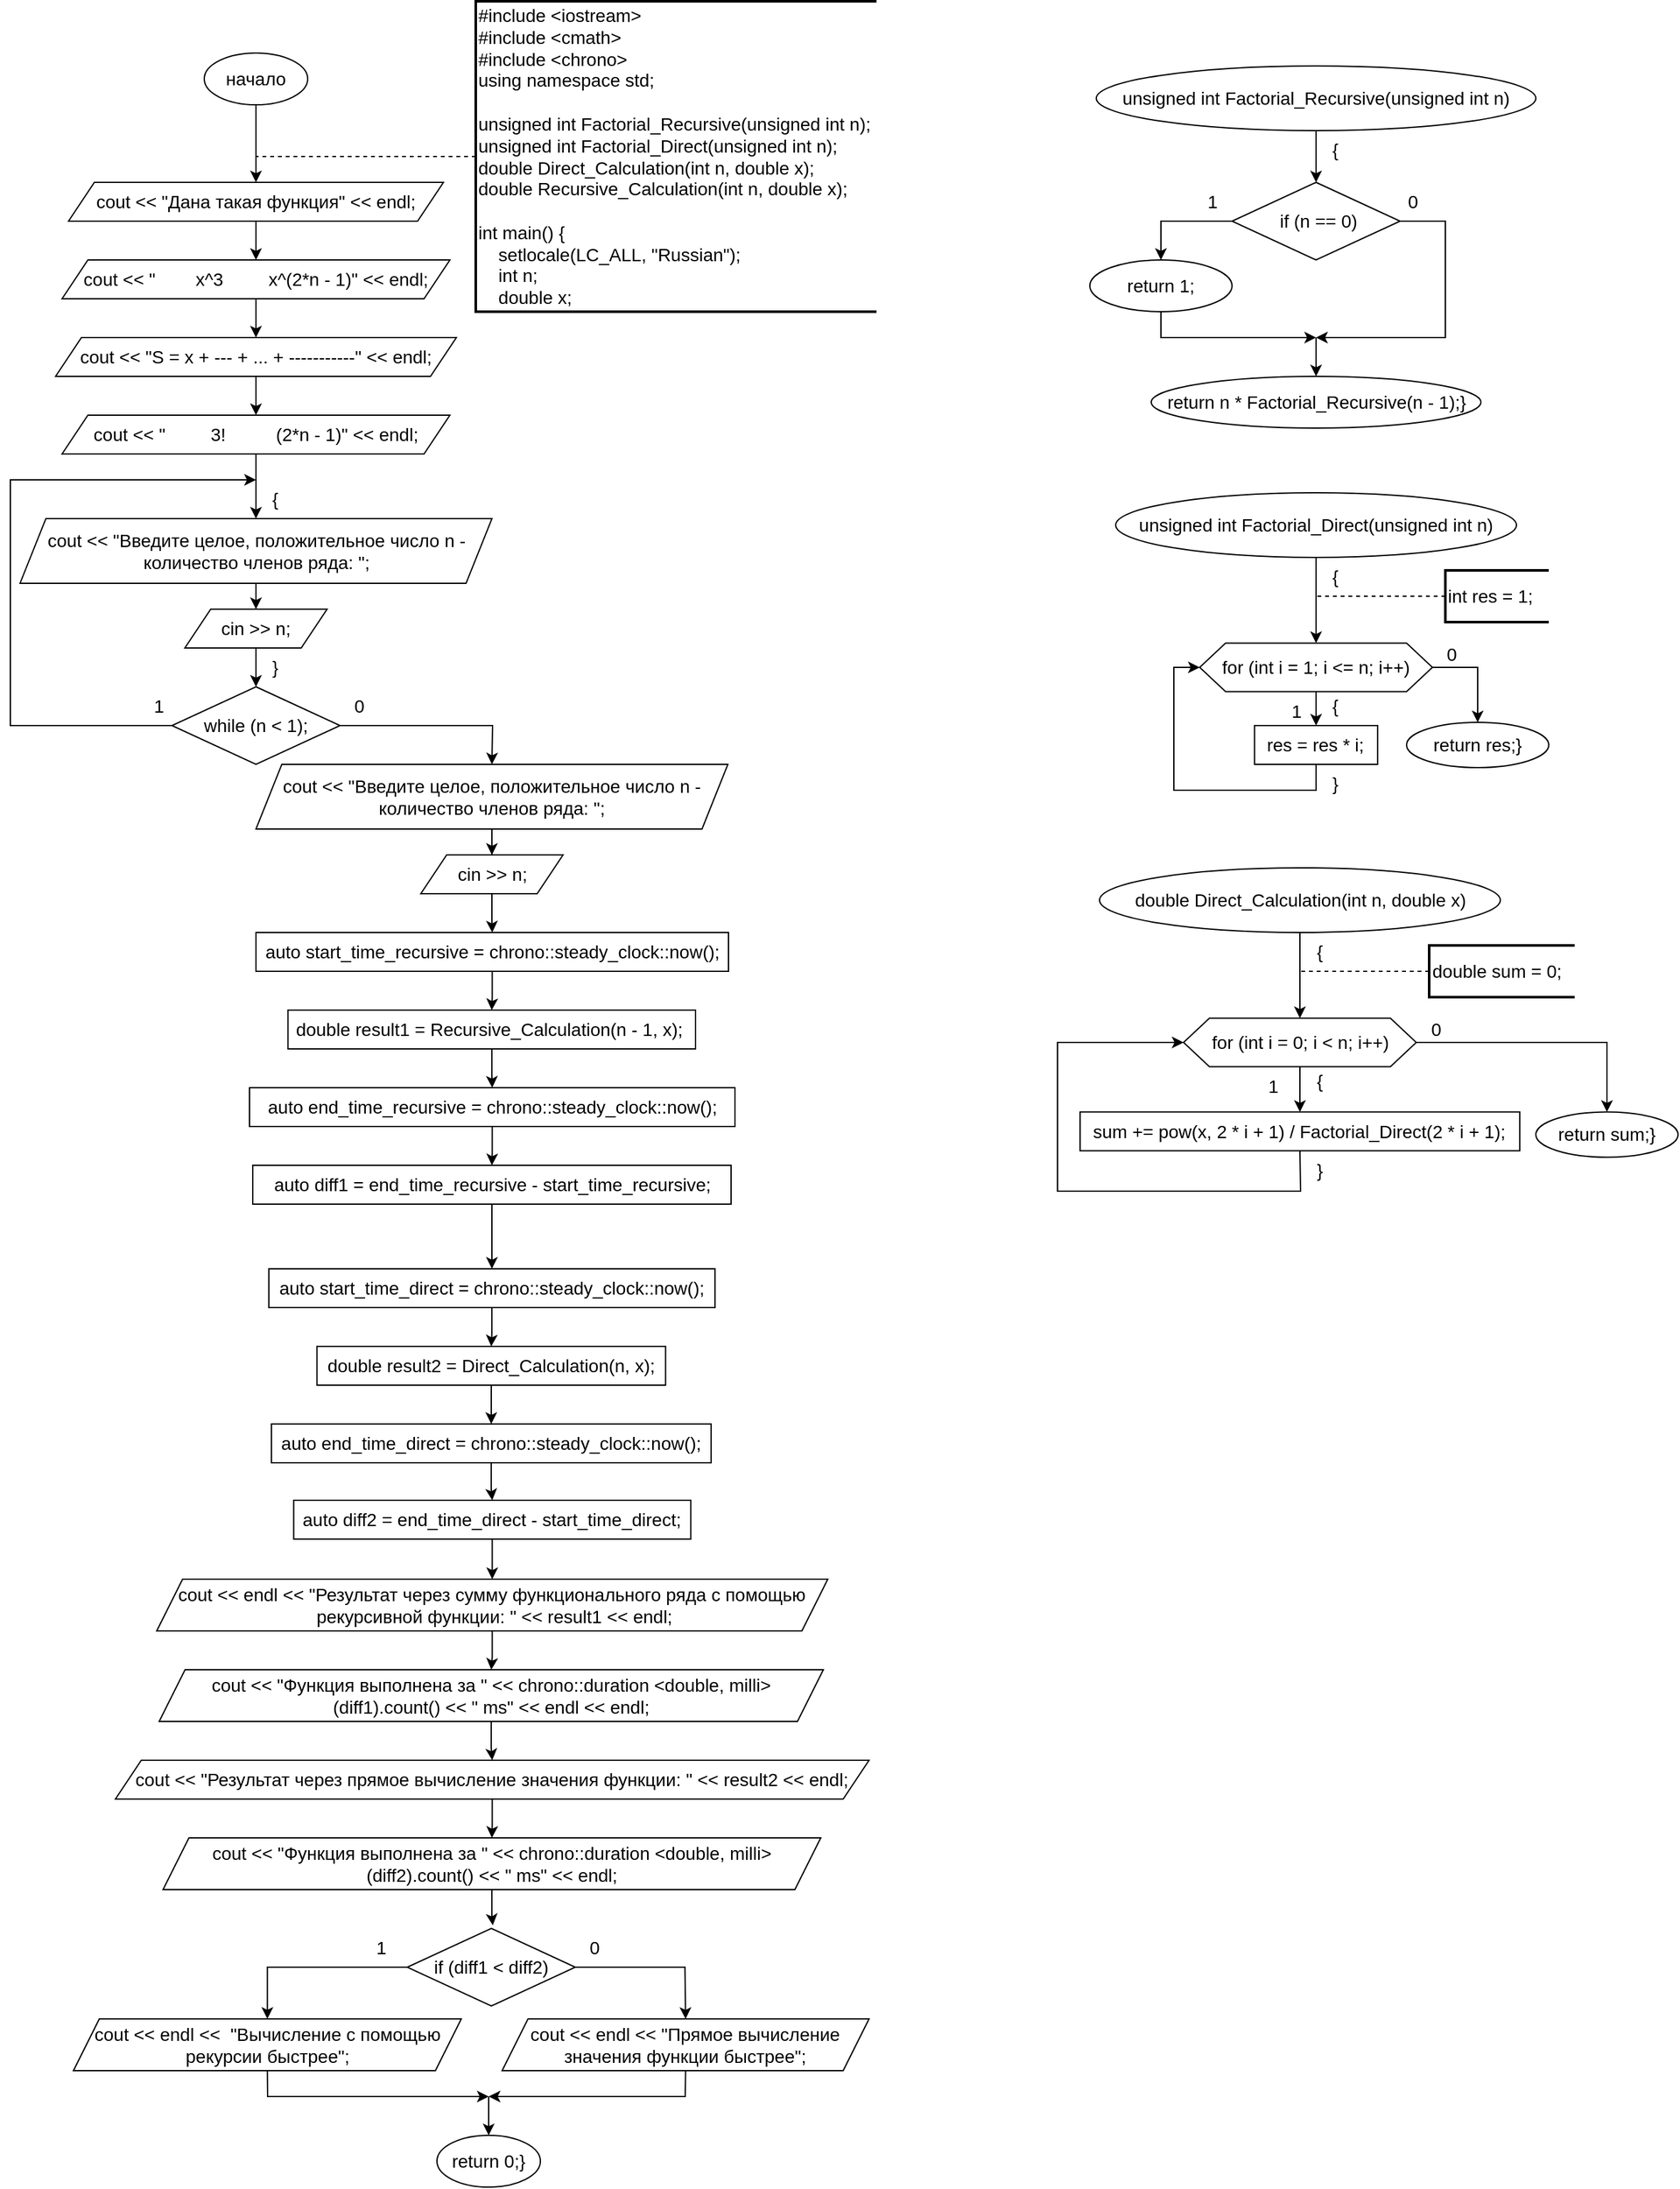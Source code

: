 <mxfile version="23.0.2" type="github">
  <diagram name="Страница — 1" id="iy4FejI6_0Sh6tDtgVHV">
    <mxGraphModel dx="1386" dy="783" grid="1" gridSize="10" guides="1" tooltips="1" connect="1" arrows="1" fold="1" page="1" pageScale="1" pageWidth="827" pageHeight="1169" math="0" shadow="0">
      <root>
        <mxCell id="0" />
        <mxCell id="1" parent="0" />
        <mxCell id="2a4HdgNqKfl-SDhQHy7p-7" style="edgeStyle=orthogonalEdgeStyle;rounded=0;orthogonalLoop=1;jettySize=auto;html=1;entryX=0.5;entryY=0;entryDx=0;entryDy=0;" edge="1" parent="1" source="2a4HdgNqKfl-SDhQHy7p-1" target="2a4HdgNqKfl-SDhQHy7p-3">
          <mxGeometry relative="1" as="geometry" />
        </mxCell>
        <mxCell id="2a4HdgNqKfl-SDhQHy7p-1" value="начало" style="ellipse;whiteSpace=wrap;html=1;fontSize=14;" vertex="1" parent="1">
          <mxGeometry x="300" y="50" width="80" height="40" as="geometry" />
        </mxCell>
        <mxCell id="2a4HdgNqKfl-SDhQHy7p-2" value="&lt;div style=&quot;font-size: 14px;&quot;&gt;#include &amp;lt;iostream&amp;gt;&lt;/div&gt;&lt;div style=&quot;font-size: 14px;&quot;&gt;#include &amp;lt;cmath&amp;gt;&lt;/div&gt;&lt;div style=&quot;font-size: 14px;&quot;&gt;#include &amp;lt;chrono&amp;gt;&lt;/div&gt;&lt;div style=&quot;font-size: 14px;&quot;&gt;using namespace std;&lt;/div&gt;&lt;div style=&quot;font-size: 14px;&quot;&gt;&lt;br style=&quot;font-size: 14px;&quot;&gt;&lt;/div&gt;&lt;div style=&quot;font-size: 14px;&quot;&gt;unsigned int Factorial_Recursive(unsigned int n);&lt;/div&gt;&lt;div style=&quot;font-size: 14px;&quot;&gt;unsigned int Factorial_Direct(unsigned int n);&lt;/div&gt;&lt;div style=&quot;font-size: 14px;&quot;&gt;double Direct_Calculation(int n, double x);&lt;/div&gt;&lt;div style=&quot;font-size: 14px;&quot;&gt;double Recursive_Calculation(int n, double x);&lt;/div&gt;&lt;div style=&quot;font-size: 14px;&quot;&gt;&lt;br style=&quot;font-size: 14px;&quot;&gt;&lt;/div&gt;&lt;div style=&quot;font-size: 14px;&quot;&gt;int main() {&lt;/div&gt;&lt;div style=&quot;font-size: 14px;&quot;&gt;&amp;nbsp; &amp;nbsp; setlocale(LC_ALL, &quot;Russian&quot;);&lt;/div&gt;&lt;div style=&quot;font-size: 14px;&quot;&gt;&amp;nbsp; &amp;nbsp; int n;&lt;/div&gt;&lt;div style=&quot;font-size: 14px;&quot;&gt;&amp;nbsp; &amp;nbsp; double x;&lt;/div&gt;" style="strokeWidth=2;html=1;shape=mxgraph.flowchart.annotation_1;align=left;pointerEvents=1;fontSize=14;" vertex="1" parent="1">
          <mxGeometry x="510" y="10" width="310" height="240" as="geometry" />
        </mxCell>
        <mxCell id="2a4HdgNqKfl-SDhQHy7p-9" style="edgeStyle=orthogonalEdgeStyle;rounded=0;orthogonalLoop=1;jettySize=auto;html=1;entryX=0.5;entryY=0;entryDx=0;entryDy=0;" edge="1" parent="1" source="2a4HdgNqKfl-SDhQHy7p-3" target="2a4HdgNqKfl-SDhQHy7p-4">
          <mxGeometry relative="1" as="geometry" />
        </mxCell>
        <mxCell id="2a4HdgNqKfl-SDhQHy7p-3" value="cout &amp;lt;&amp;lt; &quot;Дана такая функция&quot; &amp;lt;&amp;lt; endl;" style="shape=parallelogram;perimeter=parallelogramPerimeter;whiteSpace=wrap;html=1;fixedSize=1;fontSize=14;" vertex="1" parent="1">
          <mxGeometry x="195" y="150" width="290" height="30" as="geometry" />
        </mxCell>
        <mxCell id="2a4HdgNqKfl-SDhQHy7p-10" style="edgeStyle=orthogonalEdgeStyle;rounded=0;orthogonalLoop=1;jettySize=auto;html=1;entryX=0.5;entryY=0;entryDx=0;entryDy=0;" edge="1" parent="1" source="2a4HdgNqKfl-SDhQHy7p-4" target="2a4HdgNqKfl-SDhQHy7p-5">
          <mxGeometry relative="1" as="geometry" />
        </mxCell>
        <mxCell id="2a4HdgNqKfl-SDhQHy7p-4" value="cout &amp;lt;&amp;lt; &quot;&amp;nbsp; &amp;nbsp; &amp;nbsp; &amp;nbsp; x^3&amp;nbsp; &amp;nbsp; &amp;nbsp; &amp;nbsp; &amp;nbsp;x^(2*n - 1)&quot; &amp;lt;&amp;lt; endl;" style="shape=parallelogram;perimeter=parallelogramPerimeter;whiteSpace=wrap;html=1;fixedSize=1;fontSize=14;" vertex="1" parent="1">
          <mxGeometry x="190" y="210" width="300" height="30" as="geometry" />
        </mxCell>
        <mxCell id="2a4HdgNqKfl-SDhQHy7p-11" style="edgeStyle=orthogonalEdgeStyle;rounded=0;orthogonalLoop=1;jettySize=auto;html=1;entryX=0.5;entryY=0;entryDx=0;entryDy=0;" edge="1" parent="1" source="2a4HdgNqKfl-SDhQHy7p-5" target="2a4HdgNqKfl-SDhQHy7p-6">
          <mxGeometry relative="1" as="geometry" />
        </mxCell>
        <mxCell id="2a4HdgNqKfl-SDhQHy7p-5" value="cout &amp;lt;&amp;lt; &quot;S = x + --- + ... + -----------&quot; &amp;lt;&amp;lt; endl;" style="shape=parallelogram;perimeter=parallelogramPerimeter;whiteSpace=wrap;html=1;fixedSize=1;fontSize=14;" vertex="1" parent="1">
          <mxGeometry x="185" y="270" width="310" height="30" as="geometry" />
        </mxCell>
        <mxCell id="2a4HdgNqKfl-SDhQHy7p-15" style="edgeStyle=orthogonalEdgeStyle;rounded=0;orthogonalLoop=1;jettySize=auto;html=1;entryX=0.5;entryY=0;entryDx=0;entryDy=0;" edge="1" parent="1" source="2a4HdgNqKfl-SDhQHy7p-6" target="2a4HdgNqKfl-SDhQHy7p-13">
          <mxGeometry relative="1" as="geometry" />
        </mxCell>
        <mxCell id="2a4HdgNqKfl-SDhQHy7p-6" value="cout &amp;lt;&amp;lt; &quot;&amp;nbsp; &amp;nbsp; &amp;nbsp; &amp;nbsp; &amp;nbsp;3!&amp;nbsp; &amp;nbsp; &amp;nbsp; &amp;nbsp; &amp;nbsp; (2*n - 1)&quot; &amp;lt;&amp;lt; endl;" style="shape=parallelogram;perimeter=parallelogramPerimeter;whiteSpace=wrap;html=1;fixedSize=1;fontSize=14;" vertex="1" parent="1">
          <mxGeometry x="190" y="330" width="300" height="30" as="geometry" />
        </mxCell>
        <mxCell id="2a4HdgNqKfl-SDhQHy7p-8" value="" style="endArrow=none;dashed=1;html=1;rounded=0;exitX=0;exitY=0.5;exitDx=0;exitDy=0;exitPerimeter=0;" edge="1" parent="1" source="2a4HdgNqKfl-SDhQHy7p-2">
          <mxGeometry width="50" height="50" relative="1" as="geometry">
            <mxPoint x="520" y="190" as="sourcePoint" />
            <mxPoint x="340" y="130" as="targetPoint" />
          </mxGeometry>
        </mxCell>
        <mxCell id="2a4HdgNqKfl-SDhQHy7p-12" style="edgeStyle=orthogonalEdgeStyle;rounded=0;orthogonalLoop=1;jettySize=auto;html=1;entryX=0.5;entryY=0;entryDx=0;entryDy=0;" edge="1" parent="1" source="2a4HdgNqKfl-SDhQHy7p-13" target="2a4HdgNqKfl-SDhQHy7p-14">
          <mxGeometry relative="1" as="geometry" />
        </mxCell>
        <mxCell id="2a4HdgNqKfl-SDhQHy7p-13" value="cout &amp;lt;&amp;lt; &quot;Введите целое, положительное число n - количество членов ряда: &quot;;" style="shape=parallelogram;perimeter=parallelogramPerimeter;whiteSpace=wrap;html=1;fixedSize=1;fontSize=14;" vertex="1" parent="1">
          <mxGeometry x="157.5" y="410" width="365" height="50" as="geometry" />
        </mxCell>
        <mxCell id="2a4HdgNqKfl-SDhQHy7p-17" style="edgeStyle=orthogonalEdgeStyle;rounded=0;orthogonalLoop=1;jettySize=auto;html=1;entryX=0.5;entryY=0;entryDx=0;entryDy=0;" edge="1" parent="1" source="2a4HdgNqKfl-SDhQHy7p-14" target="2a4HdgNqKfl-SDhQHy7p-16">
          <mxGeometry relative="1" as="geometry" />
        </mxCell>
        <mxCell id="2a4HdgNqKfl-SDhQHy7p-14" value="cin &amp;gt;&amp;gt; n;" style="shape=parallelogram;perimeter=parallelogramPerimeter;whiteSpace=wrap;html=1;fixedSize=1;fontSize=14;" vertex="1" parent="1">
          <mxGeometry x="285" y="480" width="110" height="30" as="geometry" />
        </mxCell>
        <mxCell id="2a4HdgNqKfl-SDhQHy7p-16" value="&lt;font style=&quot;font-size: 14px;&quot;&gt;while (n &amp;lt; 1);&lt;/font&gt;" style="rhombus;whiteSpace=wrap;html=1;" vertex="1" parent="1">
          <mxGeometry x="275" y="540" width="130" height="60" as="geometry" />
        </mxCell>
        <mxCell id="2a4HdgNqKfl-SDhQHy7p-18" value="" style="endArrow=classic;html=1;rounded=0;exitX=0;exitY=0.5;exitDx=0;exitDy=0;" edge="1" parent="1" source="2a4HdgNqKfl-SDhQHy7p-16">
          <mxGeometry width="50" height="50" relative="1" as="geometry">
            <mxPoint x="510" y="450" as="sourcePoint" />
            <mxPoint x="340" y="380" as="targetPoint" />
            <Array as="points">
              <mxPoint x="150" y="570" />
              <mxPoint x="150" y="380" />
            </Array>
          </mxGeometry>
        </mxCell>
        <mxCell id="2a4HdgNqKfl-SDhQHy7p-19" value="&lt;font style=&quot;font-size: 14px;&quot;&gt;{&lt;/font&gt;" style="text;html=1;strokeColor=none;fillColor=none;align=center;verticalAlign=middle;whiteSpace=wrap;rounded=0;" vertex="1" parent="1">
          <mxGeometry x="340" y="380" width="30" height="30" as="geometry" />
        </mxCell>
        <mxCell id="2a4HdgNqKfl-SDhQHy7p-20" value="&lt;font style=&quot;font-size: 14px;&quot;&gt;}&lt;/font&gt;" style="text;html=1;strokeColor=none;fillColor=none;align=center;verticalAlign=middle;whiteSpace=wrap;rounded=0;" vertex="1" parent="1">
          <mxGeometry x="340" y="510" width="30" height="30" as="geometry" />
        </mxCell>
        <mxCell id="2a4HdgNqKfl-SDhQHy7p-21" value="&lt;font style=&quot;font-size: 14px;&quot;&gt;1&lt;/font&gt;" style="text;html=1;strokeColor=none;fillColor=none;align=center;verticalAlign=middle;whiteSpace=wrap;rounded=0;" vertex="1" parent="1">
          <mxGeometry x="250" y="540" width="30" height="30" as="geometry" />
        </mxCell>
        <mxCell id="2a4HdgNqKfl-SDhQHy7p-22" value="&lt;font style=&quot;font-size: 14px;&quot;&gt;0&lt;/font&gt;" style="text;html=1;strokeColor=none;fillColor=none;align=center;verticalAlign=middle;whiteSpace=wrap;rounded=0;" vertex="1" parent="1">
          <mxGeometry x="405" y="540" width="30" height="30" as="geometry" />
        </mxCell>
        <mxCell id="2a4HdgNqKfl-SDhQHy7p-23" style="edgeStyle=orthogonalEdgeStyle;rounded=0;orthogonalLoop=1;jettySize=auto;html=1;entryX=0.5;entryY=0;entryDx=0;entryDy=0;" edge="1" parent="1" source="2a4HdgNqKfl-SDhQHy7p-24" target="2a4HdgNqKfl-SDhQHy7p-25">
          <mxGeometry relative="1" as="geometry" />
        </mxCell>
        <mxCell id="2a4HdgNqKfl-SDhQHy7p-24" value="cout &amp;lt;&amp;lt; &quot;Введите целое, положительное число n - количество членов ряда: &quot;;" style="shape=parallelogram;perimeter=parallelogramPerimeter;whiteSpace=wrap;html=1;fixedSize=1;fontSize=14;" vertex="1" parent="1">
          <mxGeometry x="340" y="600" width="365" height="50" as="geometry" />
        </mxCell>
        <mxCell id="2a4HdgNqKfl-SDhQHy7p-29" style="edgeStyle=orthogonalEdgeStyle;rounded=0;orthogonalLoop=1;jettySize=auto;html=1;entryX=0.5;entryY=0;entryDx=0;entryDy=0;" edge="1" parent="1" source="2a4HdgNqKfl-SDhQHy7p-25" target="2a4HdgNqKfl-SDhQHy7p-28">
          <mxGeometry relative="1" as="geometry" />
        </mxCell>
        <mxCell id="2a4HdgNqKfl-SDhQHy7p-25" value="cin &amp;gt;&amp;gt; n;" style="shape=parallelogram;perimeter=parallelogramPerimeter;whiteSpace=wrap;html=1;fixedSize=1;fontSize=14;" vertex="1" parent="1">
          <mxGeometry x="467.5" y="670" width="110" height="30" as="geometry" />
        </mxCell>
        <mxCell id="2a4HdgNqKfl-SDhQHy7p-27" value="" style="endArrow=classic;html=1;rounded=0;exitX=1;exitY=0.5;exitDx=0;exitDy=0;entryX=0.5;entryY=0;entryDx=0;entryDy=0;" edge="1" parent="1" source="2a4HdgNqKfl-SDhQHy7p-16" target="2a4HdgNqKfl-SDhQHy7p-24">
          <mxGeometry width="50" height="50" relative="1" as="geometry">
            <mxPoint x="630" y="560" as="sourcePoint" />
            <mxPoint x="680" y="510" as="targetPoint" />
            <Array as="points">
              <mxPoint x="523" y="570" />
            </Array>
          </mxGeometry>
        </mxCell>
        <mxCell id="2a4HdgNqKfl-SDhQHy7p-33" style="edgeStyle=orthogonalEdgeStyle;rounded=0;orthogonalLoop=1;jettySize=auto;html=1;entryX=0.5;entryY=0;entryDx=0;entryDy=0;" edge="1" parent="1" source="2a4HdgNqKfl-SDhQHy7p-28" target="2a4HdgNqKfl-SDhQHy7p-30">
          <mxGeometry relative="1" as="geometry" />
        </mxCell>
        <mxCell id="2a4HdgNqKfl-SDhQHy7p-28" value="&lt;font style=&quot;font-size: 14px;&quot;&gt;auto start_time_recursive = chrono::steady_clock::now();&lt;/font&gt;" style="rounded=0;whiteSpace=wrap;html=1;" vertex="1" parent="1">
          <mxGeometry x="340" y="730" width="365.5" height="30" as="geometry" />
        </mxCell>
        <mxCell id="2a4HdgNqKfl-SDhQHy7p-34" style="edgeStyle=orthogonalEdgeStyle;rounded=0;orthogonalLoop=1;jettySize=auto;html=1;entryX=0.5;entryY=0;entryDx=0;entryDy=0;" edge="1" parent="1" source="2a4HdgNqKfl-SDhQHy7p-30" target="2a4HdgNqKfl-SDhQHy7p-31">
          <mxGeometry relative="1" as="geometry" />
        </mxCell>
        <mxCell id="2a4HdgNqKfl-SDhQHy7p-30" value="&lt;font style=&quot;font-size: 14px;&quot;&gt;double result1 = Recursive_Calculation(n - 1, x);&amp;nbsp;&lt;/font&gt;" style="rounded=0;whiteSpace=wrap;html=1;" vertex="1" parent="1">
          <mxGeometry x="364.75" y="790" width="315.25" height="30" as="geometry" />
        </mxCell>
        <mxCell id="2a4HdgNqKfl-SDhQHy7p-35" style="edgeStyle=orthogonalEdgeStyle;rounded=0;orthogonalLoop=1;jettySize=auto;html=1;entryX=0.5;entryY=0;entryDx=0;entryDy=0;" edge="1" parent="1" source="2a4HdgNqKfl-SDhQHy7p-31" target="2a4HdgNqKfl-SDhQHy7p-32">
          <mxGeometry relative="1" as="geometry" />
        </mxCell>
        <mxCell id="2a4HdgNqKfl-SDhQHy7p-31" value="&lt;font style=&quot;font-size: 14px;&quot;&gt;auto end_time_recursive = chrono::steady_clock::now();&lt;/font&gt;" style="rounded=0;whiteSpace=wrap;html=1;" vertex="1" parent="1">
          <mxGeometry x="335" y="850" width="375.5" height="30" as="geometry" />
        </mxCell>
        <mxCell id="2a4HdgNqKfl-SDhQHy7p-43" style="edgeStyle=orthogonalEdgeStyle;rounded=0;orthogonalLoop=1;jettySize=auto;html=1;entryX=0.5;entryY=0;entryDx=0;entryDy=0;" edge="1" parent="1" source="2a4HdgNqKfl-SDhQHy7p-32" target="2a4HdgNqKfl-SDhQHy7p-37">
          <mxGeometry relative="1" as="geometry" />
        </mxCell>
        <mxCell id="2a4HdgNqKfl-SDhQHy7p-32" value="&lt;font style=&quot;font-size: 14px;&quot;&gt;auto diff1 = end_time_recursive - start_time_recursive;&lt;/font&gt;" style="rounded=0;whiteSpace=wrap;html=1;" vertex="1" parent="1">
          <mxGeometry x="337.5" y="910" width="370" height="30" as="geometry" />
        </mxCell>
        <mxCell id="2a4HdgNqKfl-SDhQHy7p-36" style="edgeStyle=orthogonalEdgeStyle;rounded=0;orthogonalLoop=1;jettySize=auto;html=1;entryX=0.5;entryY=0;entryDx=0;entryDy=0;" edge="1" parent="1" source="2a4HdgNqKfl-SDhQHy7p-37" target="2a4HdgNqKfl-SDhQHy7p-39">
          <mxGeometry relative="1" as="geometry" />
        </mxCell>
        <mxCell id="2a4HdgNqKfl-SDhQHy7p-37" value="&lt;font style=&quot;font-size: 14px;&quot;&gt;auto start_time_direct = chrono::steady_clock::now();&lt;/font&gt;" style="rounded=0;whiteSpace=wrap;html=1;" vertex="1" parent="1">
          <mxGeometry x="349.94" y="990" width="345.13" height="30" as="geometry" />
        </mxCell>
        <mxCell id="2a4HdgNqKfl-SDhQHy7p-38" style="edgeStyle=orthogonalEdgeStyle;rounded=0;orthogonalLoop=1;jettySize=auto;html=1;entryX=0.5;entryY=0;entryDx=0;entryDy=0;" edge="1" parent="1" source="2a4HdgNqKfl-SDhQHy7p-39" target="2a4HdgNqKfl-SDhQHy7p-41">
          <mxGeometry relative="1" as="geometry" />
        </mxCell>
        <mxCell id="2a4HdgNqKfl-SDhQHy7p-39" value="&lt;font style=&quot;font-size: 14px;&quot;&gt;double result2 = Direct_Calculation(n, x);&lt;/font&gt;" style="rounded=0;whiteSpace=wrap;html=1;" vertex="1" parent="1">
          <mxGeometry x="387.19" y="1050" width="269.63" height="30" as="geometry" />
        </mxCell>
        <mxCell id="2a4HdgNqKfl-SDhQHy7p-40" style="edgeStyle=orthogonalEdgeStyle;rounded=0;orthogonalLoop=1;jettySize=auto;html=1;entryX=0.5;entryY=0;entryDx=0;entryDy=0;" edge="1" parent="1" source="2a4HdgNqKfl-SDhQHy7p-41" target="2a4HdgNqKfl-SDhQHy7p-42">
          <mxGeometry relative="1" as="geometry" />
        </mxCell>
        <mxCell id="2a4HdgNqKfl-SDhQHy7p-41" value="&lt;font style=&quot;font-size: 14px;&quot;&gt;auto end_time_direct = chrono::steady_clock::now();&lt;/font&gt;" style="rounded=0;whiteSpace=wrap;html=1;" vertex="1" parent="1">
          <mxGeometry x="351.94" y="1110" width="340.13" height="30" as="geometry" />
        </mxCell>
        <mxCell id="2a4HdgNqKfl-SDhQHy7p-48" style="edgeStyle=orthogonalEdgeStyle;rounded=0;orthogonalLoop=1;jettySize=auto;html=1;entryX=0.5;entryY=0;entryDx=0;entryDy=0;" edge="1" parent="1" source="2a4HdgNqKfl-SDhQHy7p-42" target="2a4HdgNqKfl-SDhQHy7p-45">
          <mxGeometry relative="1" as="geometry" />
        </mxCell>
        <mxCell id="2a4HdgNqKfl-SDhQHy7p-42" value="&lt;font style=&quot;font-size: 14px;&quot;&gt;auto diff2 = end_time_direct - start_time_direct;&lt;/font&gt;" style="rounded=0;whiteSpace=wrap;html=1;" vertex="1" parent="1">
          <mxGeometry x="369.19" y="1169" width="307.13" height="30" as="geometry" />
        </mxCell>
        <mxCell id="2a4HdgNqKfl-SDhQHy7p-44" style="edgeStyle=orthogonalEdgeStyle;rounded=0;orthogonalLoop=1;jettySize=auto;html=1;entryX=0.5;entryY=0;entryDx=0;entryDy=0;" edge="1" parent="1" source="2a4HdgNqKfl-SDhQHy7p-45" target="2a4HdgNqKfl-SDhQHy7p-46">
          <mxGeometry relative="1" as="geometry" />
        </mxCell>
        <mxCell id="2a4HdgNqKfl-SDhQHy7p-45" value="cout &amp;lt;&amp;lt; endl &amp;lt;&amp;lt; &quot;Результат через сумму&amp;nbsp;функционального ряда с помощью&lt;br&gt;&amp;nbsp;рекурсивной функции: &quot; &amp;lt;&amp;lt; result1 &amp;lt;&amp;lt; endl;" style="shape=parallelogram;perimeter=parallelogramPerimeter;whiteSpace=wrap;html=1;fixedSize=1;fontSize=14;" vertex="1" parent="1">
          <mxGeometry x="263.23" y="1230" width="519.06" height="40" as="geometry" />
        </mxCell>
        <mxCell id="2a4HdgNqKfl-SDhQHy7p-52" style="edgeStyle=orthogonalEdgeStyle;rounded=0;orthogonalLoop=1;jettySize=auto;html=1;entryX=0.5;entryY=0;entryDx=0;entryDy=0;" edge="1" parent="1" source="2a4HdgNqKfl-SDhQHy7p-46" target="2a4HdgNqKfl-SDhQHy7p-50">
          <mxGeometry relative="1" as="geometry" />
        </mxCell>
        <mxCell id="2a4HdgNqKfl-SDhQHy7p-46" value="cout &amp;lt;&amp;lt; &quot;Функция выполнена за &quot; &amp;lt;&amp;lt;&amp;nbsp;chrono::duration &amp;lt;double, milli&amp;gt;(diff1).count() &amp;lt;&amp;lt; &quot; ms&quot; &amp;lt;&amp;lt; endl &amp;lt;&amp;lt; endl;" style="shape=parallelogram;perimeter=parallelogramPerimeter;whiteSpace=wrap;html=1;fixedSize=1;fontSize=14;" vertex="1" parent="1">
          <mxGeometry x="265.15" y="1300" width="513.71" height="40" as="geometry" />
        </mxCell>
        <mxCell id="2a4HdgNqKfl-SDhQHy7p-49" style="edgeStyle=orthogonalEdgeStyle;rounded=0;orthogonalLoop=1;jettySize=auto;html=1;entryX=0.5;entryY=0;entryDx=0;entryDy=0;" edge="1" parent="1" source="2a4HdgNqKfl-SDhQHy7p-50" target="2a4HdgNqKfl-SDhQHy7p-51">
          <mxGeometry relative="1" as="geometry" />
        </mxCell>
        <mxCell id="2a4HdgNqKfl-SDhQHy7p-50" value="cout &amp;lt;&amp;lt; &quot;Результат через прямое вычисление значения функции: &quot; &amp;lt;&amp;lt; result2 &amp;lt;&amp;lt; endl;" style="shape=parallelogram;perimeter=parallelogramPerimeter;whiteSpace=wrap;html=1;fixedSize=1;fontSize=14;" vertex="1" parent="1">
          <mxGeometry x="231.29" y="1370" width="582.93" height="30" as="geometry" />
        </mxCell>
        <mxCell id="2a4HdgNqKfl-SDhQHy7p-51" value="cout &amp;lt;&amp;lt; &quot;Функция выполнена за &quot; &amp;lt;&amp;lt;&amp;nbsp;chrono::duration &amp;lt;double, milli&amp;gt;(diff2).count() &amp;lt;&amp;lt; &quot; ms&quot; &amp;lt;&amp;lt; endl;" style="shape=parallelogram;perimeter=parallelogramPerimeter;whiteSpace=wrap;html=1;fixedSize=1;fontSize=14;" vertex="1" parent="1">
          <mxGeometry x="268.14" y="1430" width="508.73" height="40" as="geometry" />
        </mxCell>
        <mxCell id="2a4HdgNqKfl-SDhQHy7p-53" value="&lt;font style=&quot;font-size: 14px;&quot;&gt;if (diff1 &amp;lt; diff2)&lt;/font&gt;" style="rhombus;whiteSpace=wrap;html=1;" vertex="1" parent="1">
          <mxGeometry x="457.01" y="1500" width="130" height="60" as="geometry" />
        </mxCell>
        <mxCell id="2a4HdgNqKfl-SDhQHy7p-55" value="cout &amp;lt;&amp;lt; endl &amp;lt;&amp;lt;&amp;nbsp; &quot;Вычисление с помощью рекурсии быстрее&quot;;" style="shape=parallelogram;perimeter=parallelogramPerimeter;whiteSpace=wrap;html=1;fixedSize=1;fontSize=14;" vertex="1" parent="1">
          <mxGeometry x="198.81" y="1570" width="300" height="40" as="geometry" />
        </mxCell>
        <mxCell id="2a4HdgNqKfl-SDhQHy7p-56" value="cout &amp;lt;&amp;lt; endl &amp;lt;&amp;lt; &quot;Прямое вычисление значения функции быстрее&quot;;" style="shape=parallelogram;perimeter=parallelogramPerimeter;whiteSpace=wrap;html=1;fixedSize=1;fontSize=14;" vertex="1" parent="1">
          <mxGeometry x="530.41" y="1570" width="283.81" height="40" as="geometry" />
        </mxCell>
        <mxCell id="2a4HdgNqKfl-SDhQHy7p-57" value="" style="endArrow=classic;html=1;rounded=0;exitX=1;exitY=0.5;exitDx=0;exitDy=0;entryX=0.5;entryY=0;entryDx=0;entryDy=0;" edge="1" parent="1" source="2a4HdgNqKfl-SDhQHy7p-53" target="2a4HdgNqKfl-SDhQHy7p-56">
          <mxGeometry width="50" height="50" relative="1" as="geometry">
            <mxPoint x="583.81" y="1490" as="sourcePoint" />
            <mxPoint x="671.905" y="1570" as="targetPoint" />
            <Array as="points">
              <mxPoint x="671.81" y="1530" />
            </Array>
          </mxGeometry>
        </mxCell>
        <mxCell id="2a4HdgNqKfl-SDhQHy7p-58" value="" style="endArrow=classic;html=1;rounded=0;exitX=0;exitY=0.5;exitDx=0;exitDy=0;entryX=0.5;entryY=0;entryDx=0;entryDy=0;" edge="1" parent="1" source="2a4HdgNqKfl-SDhQHy7p-53" target="2a4HdgNqKfl-SDhQHy7p-55">
          <mxGeometry width="50" height="50" relative="1" as="geometry">
            <mxPoint x="583.81" y="1490" as="sourcePoint" />
            <mxPoint x="633.81" y="1440" as="targetPoint" />
            <Array as="points">
              <mxPoint x="348.81" y="1530" />
            </Array>
          </mxGeometry>
        </mxCell>
        <mxCell id="2a4HdgNqKfl-SDhQHy7p-59" value="&lt;font style=&quot;font-size: 14px;&quot;&gt;1&lt;/font&gt;" style="text;html=1;strokeColor=none;fillColor=none;align=center;verticalAlign=middle;whiteSpace=wrap;rounded=0;" vertex="1" parent="1">
          <mxGeometry x="421.57" y="1500" width="30" height="30" as="geometry" />
        </mxCell>
        <mxCell id="2a4HdgNqKfl-SDhQHy7p-60" value="&lt;font style=&quot;font-size: 14px;&quot;&gt;0&lt;/font&gt;" style="text;html=1;strokeColor=none;fillColor=none;align=center;verticalAlign=middle;whiteSpace=wrap;rounded=0;" vertex="1" parent="1">
          <mxGeometry x="587.01" y="1500" width="30" height="30" as="geometry" />
        </mxCell>
        <mxCell id="2a4HdgNqKfl-SDhQHy7p-61" style="edgeStyle=orthogonalEdgeStyle;rounded=0;orthogonalLoop=1;jettySize=auto;html=1;entryX=0.509;entryY=-0.039;entryDx=0;entryDy=0;entryPerimeter=0;" edge="1" parent="1" source="2a4HdgNqKfl-SDhQHy7p-51" target="2a4HdgNqKfl-SDhQHy7p-53">
          <mxGeometry relative="1" as="geometry" />
        </mxCell>
        <mxCell id="2a4HdgNqKfl-SDhQHy7p-62" value="" style="endArrow=classic;html=1;rounded=0;exitX=0.5;exitY=1;exitDx=0;exitDy=0;" edge="1" parent="1" source="2a4HdgNqKfl-SDhQHy7p-55">
          <mxGeometry width="50" height="50" relative="1" as="geometry">
            <mxPoint x="640" y="1590" as="sourcePoint" />
            <mxPoint x="520" y="1630" as="targetPoint" />
            <Array as="points">
              <mxPoint x="349" y="1630" />
            </Array>
          </mxGeometry>
        </mxCell>
        <mxCell id="2a4HdgNqKfl-SDhQHy7p-63" value="" style="endArrow=classic;html=1;rounded=0;exitX=0.5;exitY=1;exitDx=0;exitDy=0;" edge="1" parent="1" source="2a4HdgNqKfl-SDhQHy7p-56">
          <mxGeometry width="50" height="50" relative="1" as="geometry">
            <mxPoint x="540" y="1600" as="sourcePoint" />
            <mxPoint x="520" y="1630" as="targetPoint" />
            <Array as="points">
              <mxPoint x="672" y="1630" />
            </Array>
          </mxGeometry>
        </mxCell>
        <mxCell id="2a4HdgNqKfl-SDhQHy7p-64" value="return 0;}" style="ellipse;whiteSpace=wrap;html=1;fontSize=14;" vertex="1" parent="1">
          <mxGeometry x="480" y="1660" width="80" height="40" as="geometry" />
        </mxCell>
        <mxCell id="2a4HdgNqKfl-SDhQHy7p-65" value="" style="endArrow=classic;html=1;rounded=0;entryX=0.5;entryY=0;entryDx=0;entryDy=0;" edge="1" parent="1" target="2a4HdgNqKfl-SDhQHy7p-64">
          <mxGeometry width="50" height="50" relative="1" as="geometry">
            <mxPoint x="520" y="1630" as="sourcePoint" />
            <mxPoint x="760" y="1570" as="targetPoint" />
          </mxGeometry>
        </mxCell>
        <mxCell id="2a4HdgNqKfl-SDhQHy7p-68" style="edgeStyle=orthogonalEdgeStyle;rounded=0;orthogonalLoop=1;jettySize=auto;html=1;entryX=0.5;entryY=0;entryDx=0;entryDy=0;" edge="1" parent="1" source="2a4HdgNqKfl-SDhQHy7p-66" target="2a4HdgNqKfl-SDhQHy7p-67">
          <mxGeometry relative="1" as="geometry" />
        </mxCell>
        <mxCell id="2a4HdgNqKfl-SDhQHy7p-66" value="unsigned int Factorial_Recursive(unsigned int n)" style="ellipse;whiteSpace=wrap;html=1;fontSize=14;" vertex="1" parent="1">
          <mxGeometry x="990" y="60" width="340" height="50" as="geometry" />
        </mxCell>
        <mxCell id="2a4HdgNqKfl-SDhQHy7p-67" value="&lt;font style=&quot;font-size: 14px;&quot;&gt;&amp;nbsp;if (n == 0)&lt;/font&gt;" style="rhombus;whiteSpace=wrap;html=1;" vertex="1" parent="1">
          <mxGeometry x="1095" y="150" width="130" height="60" as="geometry" />
        </mxCell>
        <mxCell id="2a4HdgNqKfl-SDhQHy7p-69" value="return 1;" style="ellipse;whiteSpace=wrap;html=1;fontSize=14;" vertex="1" parent="1">
          <mxGeometry x="985" y="210" width="110" height="40" as="geometry" />
        </mxCell>
        <mxCell id="2a4HdgNqKfl-SDhQHy7p-71" value="" style="endArrow=classic;html=1;rounded=0;exitX=0;exitY=0.5;exitDx=0;exitDy=0;entryX=0.5;entryY=0;entryDx=0;entryDy=0;" edge="1" parent="1" source="2a4HdgNqKfl-SDhQHy7p-67" target="2a4HdgNqKfl-SDhQHy7p-69">
          <mxGeometry width="50" height="50" relative="1" as="geometry">
            <mxPoint x="1070" y="180" as="sourcePoint" />
            <mxPoint x="1120" y="130" as="targetPoint" />
            <Array as="points">
              <mxPoint x="1040" y="180" />
            </Array>
          </mxGeometry>
        </mxCell>
        <mxCell id="2a4HdgNqKfl-SDhQHy7p-72" value="" style="endArrow=classic;html=1;rounded=0;exitX=1;exitY=0.5;exitDx=0;exitDy=0;" edge="1" parent="1" source="2a4HdgNqKfl-SDhQHy7p-67">
          <mxGeometry width="50" height="50" relative="1" as="geometry">
            <mxPoint x="1240" y="200" as="sourcePoint" />
            <mxPoint x="1160" y="270" as="targetPoint" />
            <Array as="points">
              <mxPoint x="1260" y="180" />
              <mxPoint x="1260" y="270" />
            </Array>
          </mxGeometry>
        </mxCell>
        <mxCell id="2a4HdgNqKfl-SDhQHy7p-73" value="" style="endArrow=classic;html=1;rounded=0;exitX=0.5;exitY=1;exitDx=0;exitDy=0;" edge="1" parent="1" source="2a4HdgNqKfl-SDhQHy7p-69">
          <mxGeometry width="50" height="50" relative="1" as="geometry">
            <mxPoint x="1240" y="200" as="sourcePoint" />
            <mxPoint x="1160" y="270" as="targetPoint" />
            <Array as="points">
              <mxPoint x="1040" y="270" />
            </Array>
          </mxGeometry>
        </mxCell>
        <mxCell id="2a4HdgNqKfl-SDhQHy7p-74" value="&lt;font style=&quot;font-size: 14px;&quot;&gt;1&lt;/font&gt;" style="text;html=1;strokeColor=none;fillColor=none;align=center;verticalAlign=middle;whiteSpace=wrap;rounded=0;" vertex="1" parent="1">
          <mxGeometry x="1065" y="150" width="30" height="30" as="geometry" />
        </mxCell>
        <mxCell id="2a4HdgNqKfl-SDhQHy7p-75" value="&lt;font style=&quot;font-size: 14px;&quot;&gt;0&lt;/font&gt;" style="text;html=1;strokeColor=none;fillColor=none;align=center;verticalAlign=middle;whiteSpace=wrap;rounded=0;" vertex="1" parent="1">
          <mxGeometry x="1220" y="150" width="30" height="30" as="geometry" />
        </mxCell>
        <mxCell id="2a4HdgNqKfl-SDhQHy7p-76" value="return n * Factorial_Recursive(n - 1);}" style="ellipse;whiteSpace=wrap;html=1;fontSize=14;" vertex="1" parent="1">
          <mxGeometry x="1032.5" y="300" width="255" height="40" as="geometry" />
        </mxCell>
        <mxCell id="2a4HdgNqKfl-SDhQHy7p-77" value="" style="endArrow=classic;html=1;rounded=0;entryX=0.5;entryY=0;entryDx=0;entryDy=0;" edge="1" parent="1" target="2a4HdgNqKfl-SDhQHy7p-76">
          <mxGeometry width="50" height="50" relative="1" as="geometry">
            <mxPoint x="1160" y="270" as="sourcePoint" />
            <mxPoint x="1340" y="200" as="targetPoint" />
          </mxGeometry>
        </mxCell>
        <mxCell id="2a4HdgNqKfl-SDhQHy7p-78" value="&lt;font style=&quot;font-size: 14px;&quot;&gt;{&lt;/font&gt;" style="text;html=1;strokeColor=none;fillColor=none;align=center;verticalAlign=middle;whiteSpace=wrap;rounded=0;" vertex="1" parent="1">
          <mxGeometry x="1160" y="110" width="30" height="30" as="geometry" />
        </mxCell>
        <mxCell id="2a4HdgNqKfl-SDhQHy7p-82" style="edgeStyle=orthogonalEdgeStyle;rounded=0;orthogonalLoop=1;jettySize=auto;html=1;entryX=0.5;entryY=0;entryDx=0;entryDy=0;" edge="1" parent="1" source="2a4HdgNqKfl-SDhQHy7p-79" target="2a4HdgNqKfl-SDhQHy7p-81">
          <mxGeometry relative="1" as="geometry" />
        </mxCell>
        <mxCell id="2a4HdgNqKfl-SDhQHy7p-79" value="unsigned int Factorial_Direct(unsigned int n)" style="ellipse;whiteSpace=wrap;html=1;fontSize=14;" vertex="1" parent="1">
          <mxGeometry x="1005.01" y="390" width="310" height="50" as="geometry" />
        </mxCell>
        <mxCell id="2a4HdgNqKfl-SDhQHy7p-80" value="&lt;div style=&quot;&quot;&gt;int res = 1;&lt;br&gt;&lt;/div&gt;" style="strokeWidth=2;html=1;shape=mxgraph.flowchart.annotation_1;align=left;pointerEvents=1;fontSize=14;" vertex="1" parent="1">
          <mxGeometry x="1260" y="450" width="80" height="40" as="geometry" />
        </mxCell>
        <mxCell id="2a4HdgNqKfl-SDhQHy7p-85" style="edgeStyle=orthogonalEdgeStyle;rounded=0;orthogonalLoop=1;jettySize=auto;html=1;entryX=0.5;entryY=0;entryDx=0;entryDy=0;" edge="1" parent="1" source="2a4HdgNqKfl-SDhQHy7p-81" target="2a4HdgNqKfl-SDhQHy7p-84">
          <mxGeometry relative="1" as="geometry" />
        </mxCell>
        <mxCell id="2a4HdgNqKfl-SDhQHy7p-81" value="&lt;font style=&quot;font-size: 14px;&quot;&gt;for (int i = 1; i &amp;lt;= n; i++)&lt;/font&gt;" style="shape=hexagon;perimeter=hexagonPerimeter2;whiteSpace=wrap;html=1;fixedSize=1;" vertex="1" parent="1">
          <mxGeometry x="1070" y="506.25" width="180" height="37.5" as="geometry" />
        </mxCell>
        <mxCell id="2a4HdgNqKfl-SDhQHy7p-83" value="" style="endArrow=none;dashed=1;html=1;rounded=0;exitX=0;exitY=0.5;exitDx=0;exitDy=0;exitPerimeter=0;" edge="1" parent="1" source="2a4HdgNqKfl-SDhQHy7p-80">
          <mxGeometry width="50" height="50" relative="1" as="geometry">
            <mxPoint x="1330" y="470" as="sourcePoint" />
            <mxPoint x="1160" y="470" as="targetPoint" />
          </mxGeometry>
        </mxCell>
        <mxCell id="2a4HdgNqKfl-SDhQHy7p-84" value="&lt;font style=&quot;font-size: 14px;&quot;&gt;res = res * i;&lt;/font&gt;" style="rounded=0;whiteSpace=wrap;html=1;" vertex="1" parent="1">
          <mxGeometry x="1112.38" y="570" width="95.25" height="30" as="geometry" />
        </mxCell>
        <mxCell id="2a4HdgNqKfl-SDhQHy7p-86" value="&lt;font style=&quot;font-size: 14px;&quot;&gt;{&lt;/font&gt;" style="text;html=1;strokeColor=none;fillColor=none;align=center;verticalAlign=middle;whiteSpace=wrap;rounded=0;" vertex="1" parent="1">
          <mxGeometry x="1160" y="440" width="30" height="30" as="geometry" />
        </mxCell>
        <mxCell id="2a4HdgNqKfl-SDhQHy7p-87" value="&lt;font style=&quot;font-size: 14px;&quot;&gt;{&lt;/font&gt;" style="text;html=1;strokeColor=none;fillColor=none;align=center;verticalAlign=middle;whiteSpace=wrap;rounded=0;" vertex="1" parent="1">
          <mxGeometry x="1160" y="540" width="30" height="30" as="geometry" />
        </mxCell>
        <mxCell id="2a4HdgNqKfl-SDhQHy7p-88" value="" style="endArrow=classic;html=1;rounded=0;exitX=0.5;exitY=1;exitDx=0;exitDy=0;entryX=0;entryY=0.5;entryDx=0;entryDy=0;" edge="1" parent="1" source="2a4HdgNqKfl-SDhQHy7p-84" target="2a4HdgNqKfl-SDhQHy7p-81">
          <mxGeometry width="50" height="50" relative="1" as="geometry">
            <mxPoint x="1015" y="620" as="sourcePoint" />
            <mxPoint x="1065" y="570" as="targetPoint" />
            <Array as="points">
              <mxPoint x="1160" y="620" />
              <mxPoint x="1050" y="620" />
              <mxPoint x="1050" y="525" />
            </Array>
          </mxGeometry>
        </mxCell>
        <mxCell id="2a4HdgNqKfl-SDhQHy7p-89" value="" style="endArrow=classic;html=1;rounded=0;exitX=1;exitY=0.5;exitDx=0;exitDy=0;entryX=0.5;entryY=0;entryDx=0;entryDy=0;" edge="1" parent="1" source="2a4HdgNqKfl-SDhQHy7p-81" target="2a4HdgNqKfl-SDhQHy7p-90">
          <mxGeometry width="50" height="50" relative="1" as="geometry">
            <mxPoint x="1160" y="510" as="sourcePoint" />
            <mxPoint x="1280" y="550" as="targetPoint" />
            <Array as="points">
              <mxPoint x="1285" y="525" />
            </Array>
          </mxGeometry>
        </mxCell>
        <mxCell id="2a4HdgNqKfl-SDhQHy7p-90" value="return res;}" style="ellipse;whiteSpace=wrap;html=1;fontSize=14;" vertex="1" parent="1">
          <mxGeometry x="1230" y="567.5" width="110" height="35" as="geometry" />
        </mxCell>
        <mxCell id="2a4HdgNqKfl-SDhQHy7p-91" style="edgeStyle=orthogonalEdgeStyle;rounded=0;orthogonalLoop=1;jettySize=auto;html=1;entryX=0.5;entryY=0;entryDx=0;entryDy=0;" edge="1" parent="1" source="2a4HdgNqKfl-SDhQHy7p-92" target="2a4HdgNqKfl-SDhQHy7p-95">
          <mxGeometry relative="1" as="geometry" />
        </mxCell>
        <mxCell id="2a4HdgNqKfl-SDhQHy7p-92" value="double Direct_Calculation(int n, double x)" style="ellipse;whiteSpace=wrap;html=1;fontSize=14;" vertex="1" parent="1">
          <mxGeometry x="992.51" y="680" width="310" height="50" as="geometry" />
        </mxCell>
        <mxCell id="2a4HdgNqKfl-SDhQHy7p-93" value="&lt;div style=&quot;&quot;&gt;double sum = 0;&lt;br&gt;&lt;/div&gt;" style="strokeWidth=2;html=1;shape=mxgraph.flowchart.annotation_1;align=left;pointerEvents=1;fontSize=14;" vertex="1" parent="1">
          <mxGeometry x="1247.5" y="740" width="112.5" height="40" as="geometry" />
        </mxCell>
        <mxCell id="2a4HdgNqKfl-SDhQHy7p-94" style="edgeStyle=orthogonalEdgeStyle;rounded=0;orthogonalLoop=1;jettySize=auto;html=1;entryX=0.5;entryY=0;entryDx=0;entryDy=0;" edge="1" parent="1" source="2a4HdgNqKfl-SDhQHy7p-95" target="2a4HdgNqKfl-SDhQHy7p-97">
          <mxGeometry relative="1" as="geometry" />
        </mxCell>
        <mxCell id="2a4HdgNqKfl-SDhQHy7p-95" value="&lt;font style=&quot;font-size: 14px;&quot;&gt;for (int i = 0; i &amp;lt; n; i++)&lt;/font&gt;" style="shape=hexagon;perimeter=hexagonPerimeter2;whiteSpace=wrap;html=1;fixedSize=1;" vertex="1" parent="1">
          <mxGeometry x="1057.5" y="796.25" width="180" height="37.5" as="geometry" />
        </mxCell>
        <mxCell id="2a4HdgNqKfl-SDhQHy7p-96" value="" style="endArrow=none;dashed=1;html=1;rounded=0;exitX=0;exitY=0.5;exitDx=0;exitDy=0;exitPerimeter=0;" edge="1" parent="1" source="2a4HdgNqKfl-SDhQHy7p-93">
          <mxGeometry width="50" height="50" relative="1" as="geometry">
            <mxPoint x="1317.5" y="760" as="sourcePoint" />
            <mxPoint x="1147.5" y="760" as="targetPoint" />
          </mxGeometry>
        </mxCell>
        <mxCell id="2a4HdgNqKfl-SDhQHy7p-97" value="&lt;font style=&quot;font-size: 14px;&quot;&gt;sum += pow(x, 2 * i + 1) / Factorial_Direct(2 * i + 1);&lt;/font&gt;" style="rounded=0;whiteSpace=wrap;html=1;" vertex="1" parent="1">
          <mxGeometry x="977.45" y="868.75" width="340.12" height="30" as="geometry" />
        </mxCell>
        <mxCell id="2a4HdgNqKfl-SDhQHy7p-98" value="&lt;font style=&quot;font-size: 14px;&quot;&gt;{&lt;/font&gt;" style="text;html=1;strokeColor=none;fillColor=none;align=center;verticalAlign=middle;whiteSpace=wrap;rounded=0;" vertex="1" parent="1">
          <mxGeometry x="1147.5" y="730" width="30" height="30" as="geometry" />
        </mxCell>
        <mxCell id="2a4HdgNqKfl-SDhQHy7p-99" value="&lt;font style=&quot;font-size: 14px;&quot;&gt;{&lt;/font&gt;" style="text;html=1;strokeColor=none;fillColor=none;align=center;verticalAlign=middle;whiteSpace=wrap;rounded=0;" vertex="1" parent="1">
          <mxGeometry x="1147.5" y="830" width="30" height="30" as="geometry" />
        </mxCell>
        <mxCell id="2a4HdgNqKfl-SDhQHy7p-100" value="" style="endArrow=classic;html=1;rounded=0;exitX=0.5;exitY=1;exitDx=0;exitDy=0;entryX=0;entryY=0.5;entryDx=0;entryDy=0;" edge="1" parent="1" source="2a4HdgNqKfl-SDhQHy7p-97" target="2a4HdgNqKfl-SDhQHy7p-95">
          <mxGeometry width="50" height="50" relative="1" as="geometry">
            <mxPoint x="1002.5" y="910" as="sourcePoint" />
            <mxPoint x="1052.5" y="860" as="targetPoint" />
            <Array as="points">
              <mxPoint x="1148" y="930" />
              <mxPoint x="960" y="930" />
              <mxPoint x="960" y="815" />
            </Array>
          </mxGeometry>
        </mxCell>
        <mxCell id="2a4HdgNqKfl-SDhQHy7p-101" value="" style="endArrow=classic;html=1;rounded=0;exitX=1;exitY=0.5;exitDx=0;exitDy=0;entryX=0.5;entryY=0;entryDx=0;entryDy=0;" edge="1" parent="1" source="2a4HdgNqKfl-SDhQHy7p-95" target="2a4HdgNqKfl-SDhQHy7p-102">
          <mxGeometry width="50" height="50" relative="1" as="geometry">
            <mxPoint x="1147.5" y="800" as="sourcePoint" />
            <mxPoint x="1267.5" y="840" as="targetPoint" />
            <Array as="points">
              <mxPoint x="1385" y="815" />
            </Array>
          </mxGeometry>
        </mxCell>
        <mxCell id="2a4HdgNqKfl-SDhQHy7p-102" value="return sum;}" style="ellipse;whiteSpace=wrap;html=1;fontSize=14;" vertex="1" parent="1">
          <mxGeometry x="1330" y="868.75" width="110" height="35" as="geometry" />
        </mxCell>
        <mxCell id="2a4HdgNqKfl-SDhQHy7p-103" value="&lt;font style=&quot;font-size: 14px;&quot;&gt;1&lt;/font&gt;" style="text;html=1;strokeColor=none;fillColor=none;align=center;verticalAlign=middle;whiteSpace=wrap;rounded=0;" vertex="1" parent="1">
          <mxGeometry x="1130" y="543.75" width="30" height="30" as="geometry" />
        </mxCell>
        <mxCell id="2a4HdgNqKfl-SDhQHy7p-104" value="&lt;font style=&quot;font-size: 14px;&quot;&gt;}&lt;/font&gt;" style="text;html=1;strokeColor=none;fillColor=none;align=center;verticalAlign=middle;whiteSpace=wrap;rounded=0;" vertex="1" parent="1">
          <mxGeometry x="1160" y="600" width="30" height="30" as="geometry" />
        </mxCell>
        <mxCell id="2a4HdgNqKfl-SDhQHy7p-105" value="&lt;font style=&quot;font-size: 14px;&quot;&gt;}&lt;/font&gt;" style="text;html=1;strokeColor=none;fillColor=none;align=center;verticalAlign=middle;whiteSpace=wrap;rounded=0;" vertex="1" parent="1">
          <mxGeometry x="1147.5" y="898.75" width="30" height="30" as="geometry" />
        </mxCell>
        <mxCell id="2a4HdgNqKfl-SDhQHy7p-106" value="&lt;font style=&quot;font-size: 14px;&quot;&gt;0&lt;/font&gt;" style="text;html=1;strokeColor=none;fillColor=none;align=center;verticalAlign=middle;whiteSpace=wrap;rounded=0;" vertex="1" parent="1">
          <mxGeometry x="1250" y="500" width="30" height="30" as="geometry" />
        </mxCell>
        <mxCell id="2a4HdgNqKfl-SDhQHy7p-107" value="&lt;font style=&quot;font-size: 14px;&quot;&gt;0&lt;/font&gt;" style="text;html=1;strokeColor=none;fillColor=none;align=center;verticalAlign=middle;whiteSpace=wrap;rounded=0;" vertex="1" parent="1">
          <mxGeometry x="1237.5" y="790" width="30" height="30" as="geometry" />
        </mxCell>
        <mxCell id="2a4HdgNqKfl-SDhQHy7p-108" value="&lt;font style=&quot;font-size: 14px;&quot;&gt;1&lt;/font&gt;" style="text;html=1;strokeColor=none;fillColor=none;align=center;verticalAlign=middle;whiteSpace=wrap;rounded=0;" vertex="1" parent="1">
          <mxGeometry x="1112.38" y="833.75" width="30" height="30" as="geometry" />
        </mxCell>
      </root>
    </mxGraphModel>
  </diagram>
</mxfile>
